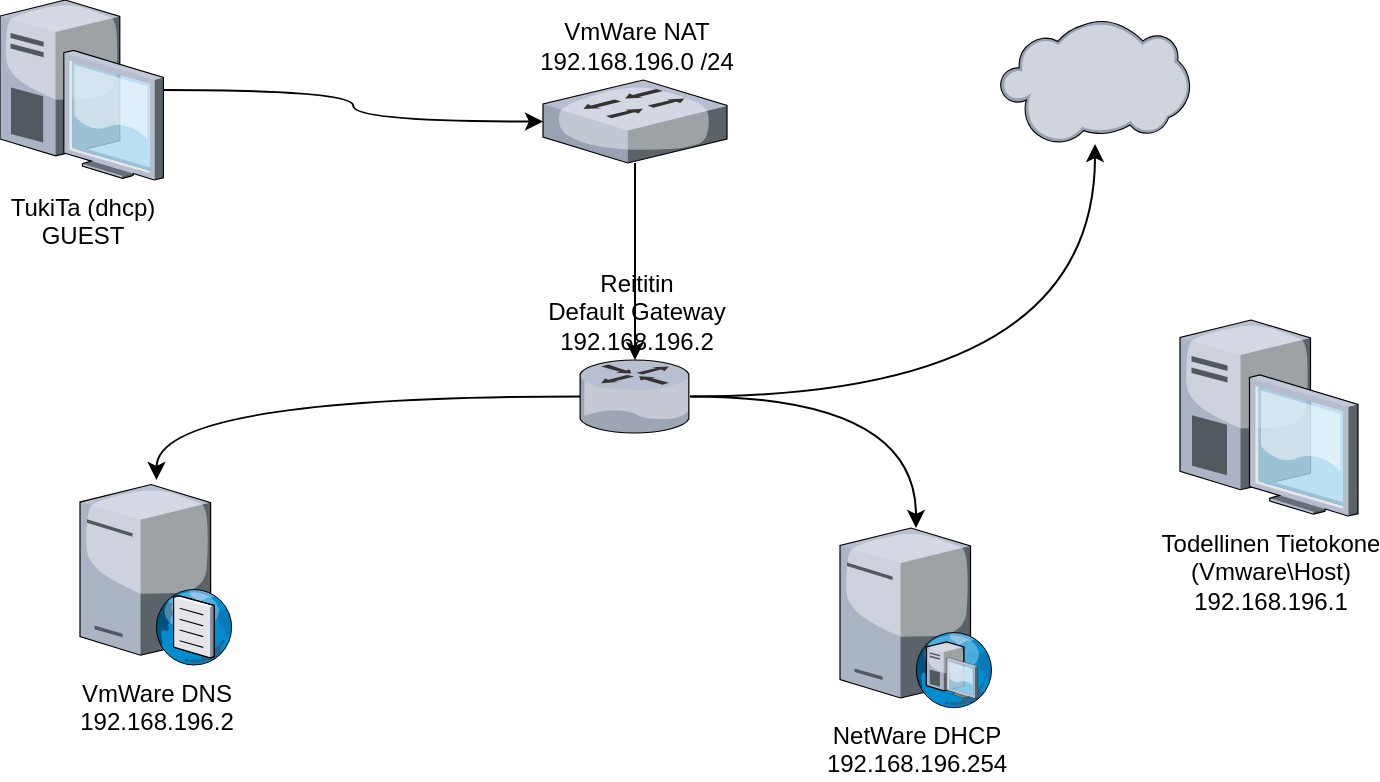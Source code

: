<mxfile version="14.1.8" type="device"><diagram id="sZMoC6pAzlmfmq9peJ1p" name="Nat"><mxGraphModel dx="1086" dy="774" grid="1" gridSize="10" guides="1" tooltips="1" connect="1" arrows="1" fold="1" page="1" pageScale="1" pageWidth="1169" pageHeight="827" math="0" shadow="0"><root><mxCell id="0"/><mxCell id="1" parent="0"/><mxCell id="pqsfoD7-Yo0IqUe61Nxy-1" value="Todellinen Tietokone&lt;br&gt;(Vmware\Host)&lt;br&gt;192.168.196.1&lt;br&gt;" style="verticalLabelPosition=bottom;aspect=fixed;html=1;verticalAlign=top;strokeColor=none;align=center;outlineConnect=0;shape=mxgraph.citrix.desktop;" vertex="1" parent="1"><mxGeometry x="790" y="220" width="89" height="98" as="geometry"/></mxCell><mxCell id="pqsfoD7-Yo0IqUe61Nxy-7" style="edgeStyle=orthogonalEdgeStyle;orthogonalLoop=1;jettySize=auto;html=1;curved=1;" edge="1" parent="1" source="pqsfoD7-Yo0IqUe61Nxy-2" target="pqsfoD7-Yo0IqUe61Nxy-4"><mxGeometry relative="1" as="geometry"/></mxCell><mxCell id="pqsfoD7-Yo0IqUe61Nxy-2" value="TukiTa (dhcp)&lt;br&gt;GUEST&lt;br&gt;" style="verticalLabelPosition=bottom;aspect=fixed;html=1;verticalAlign=top;strokeColor=none;align=center;outlineConnect=0;shape=mxgraph.citrix.desktop;" vertex="1" parent="1"><mxGeometry x="200" y="60" width="81.73" height="90" as="geometry"/></mxCell><mxCell id="pqsfoD7-Yo0IqUe61Nxy-3" value="" style="verticalLabelPosition=bottom;aspect=fixed;html=1;verticalAlign=top;strokeColor=none;align=center;outlineConnect=0;shape=mxgraph.citrix.cloud;" vertex="1" parent="1"><mxGeometry x="700" y="70" width="95" height="62" as="geometry"/></mxCell><mxCell id="pqsfoD7-Yo0IqUe61Nxy-11" style="edgeStyle=orthogonalEdgeStyle;curved=1;orthogonalLoop=1;jettySize=auto;html=1;" edge="1" parent="1" source="pqsfoD7-Yo0IqUe61Nxy-4" target="pqsfoD7-Yo0IqUe61Nxy-10"><mxGeometry relative="1" as="geometry"/></mxCell><mxCell id="pqsfoD7-Yo0IqUe61Nxy-4" value="VmWare NAT&lt;br&gt;192.168.196.0 /24&lt;br&gt;" style="verticalLabelPosition=top;aspect=fixed;html=1;verticalAlign=bottom;strokeColor=none;align=center;outlineConnect=0;shape=mxgraph.citrix.switch;labelPosition=center;" vertex="1" parent="1"><mxGeometry x="471.5" y="100" width="92" height="41.5" as="geometry"/></mxCell><mxCell id="pqsfoD7-Yo0IqUe61Nxy-5" value="VmWare DNS&lt;br&gt;192.168.196.2&lt;br&gt;" style="verticalLabelPosition=bottom;aspect=fixed;html=1;verticalAlign=top;strokeColor=none;align=center;outlineConnect=0;shape=mxgraph.citrix.dns_server;" vertex="1" parent="1"><mxGeometry x="240" y="300" width="76.5" height="92.5" as="geometry"/></mxCell><mxCell id="pqsfoD7-Yo0IqUe61Nxy-6" value="NetWare DHCP&lt;br&gt;192.168.196.254" style="verticalLabelPosition=bottom;aspect=fixed;html=1;verticalAlign=top;strokeColor=none;align=center;outlineConnect=0;shape=mxgraph.citrix.dhcp_server;labelPosition=center;" vertex="1" parent="1"><mxGeometry x="620" y="324" width="76" height="90" as="geometry"/></mxCell><mxCell id="pqsfoD7-Yo0IqUe61Nxy-12" style="edgeStyle=orthogonalEdgeStyle;curved=1;orthogonalLoop=1;jettySize=auto;html=1;" edge="1" parent="1" source="pqsfoD7-Yo0IqUe61Nxy-10" target="pqsfoD7-Yo0IqUe61Nxy-3"><mxGeometry relative="1" as="geometry"/></mxCell><mxCell id="pqsfoD7-Yo0IqUe61Nxy-13" style="edgeStyle=orthogonalEdgeStyle;curved=1;orthogonalLoop=1;jettySize=auto;html=1;" edge="1" parent="1" source="pqsfoD7-Yo0IqUe61Nxy-10" target="pqsfoD7-Yo0IqUe61Nxy-5"><mxGeometry relative="1" as="geometry"/></mxCell><mxCell id="pqsfoD7-Yo0IqUe61Nxy-16" style="edgeStyle=orthogonalEdgeStyle;curved=1;orthogonalLoop=1;jettySize=auto;html=1;" edge="1" parent="1" source="pqsfoD7-Yo0IqUe61Nxy-10" target="pqsfoD7-Yo0IqUe61Nxy-6"><mxGeometry relative="1" as="geometry"/></mxCell><mxCell id="pqsfoD7-Yo0IqUe61Nxy-10" value="&lt;br&gt;Reititin&lt;br&gt;Default Gateway&lt;br&gt;192.168.196.2&lt;br&gt;" style="verticalLabelPosition=top;aspect=fixed;html=1;verticalAlign=bottom;strokeColor=none;align=center;outlineConnect=0;shape=mxgraph.citrix.router;labelPosition=center;" vertex="1" parent="1"><mxGeometry x="490" y="240" width="55" height="36.5" as="geometry"/></mxCell></root></mxGraphModel></diagram></mxfile>